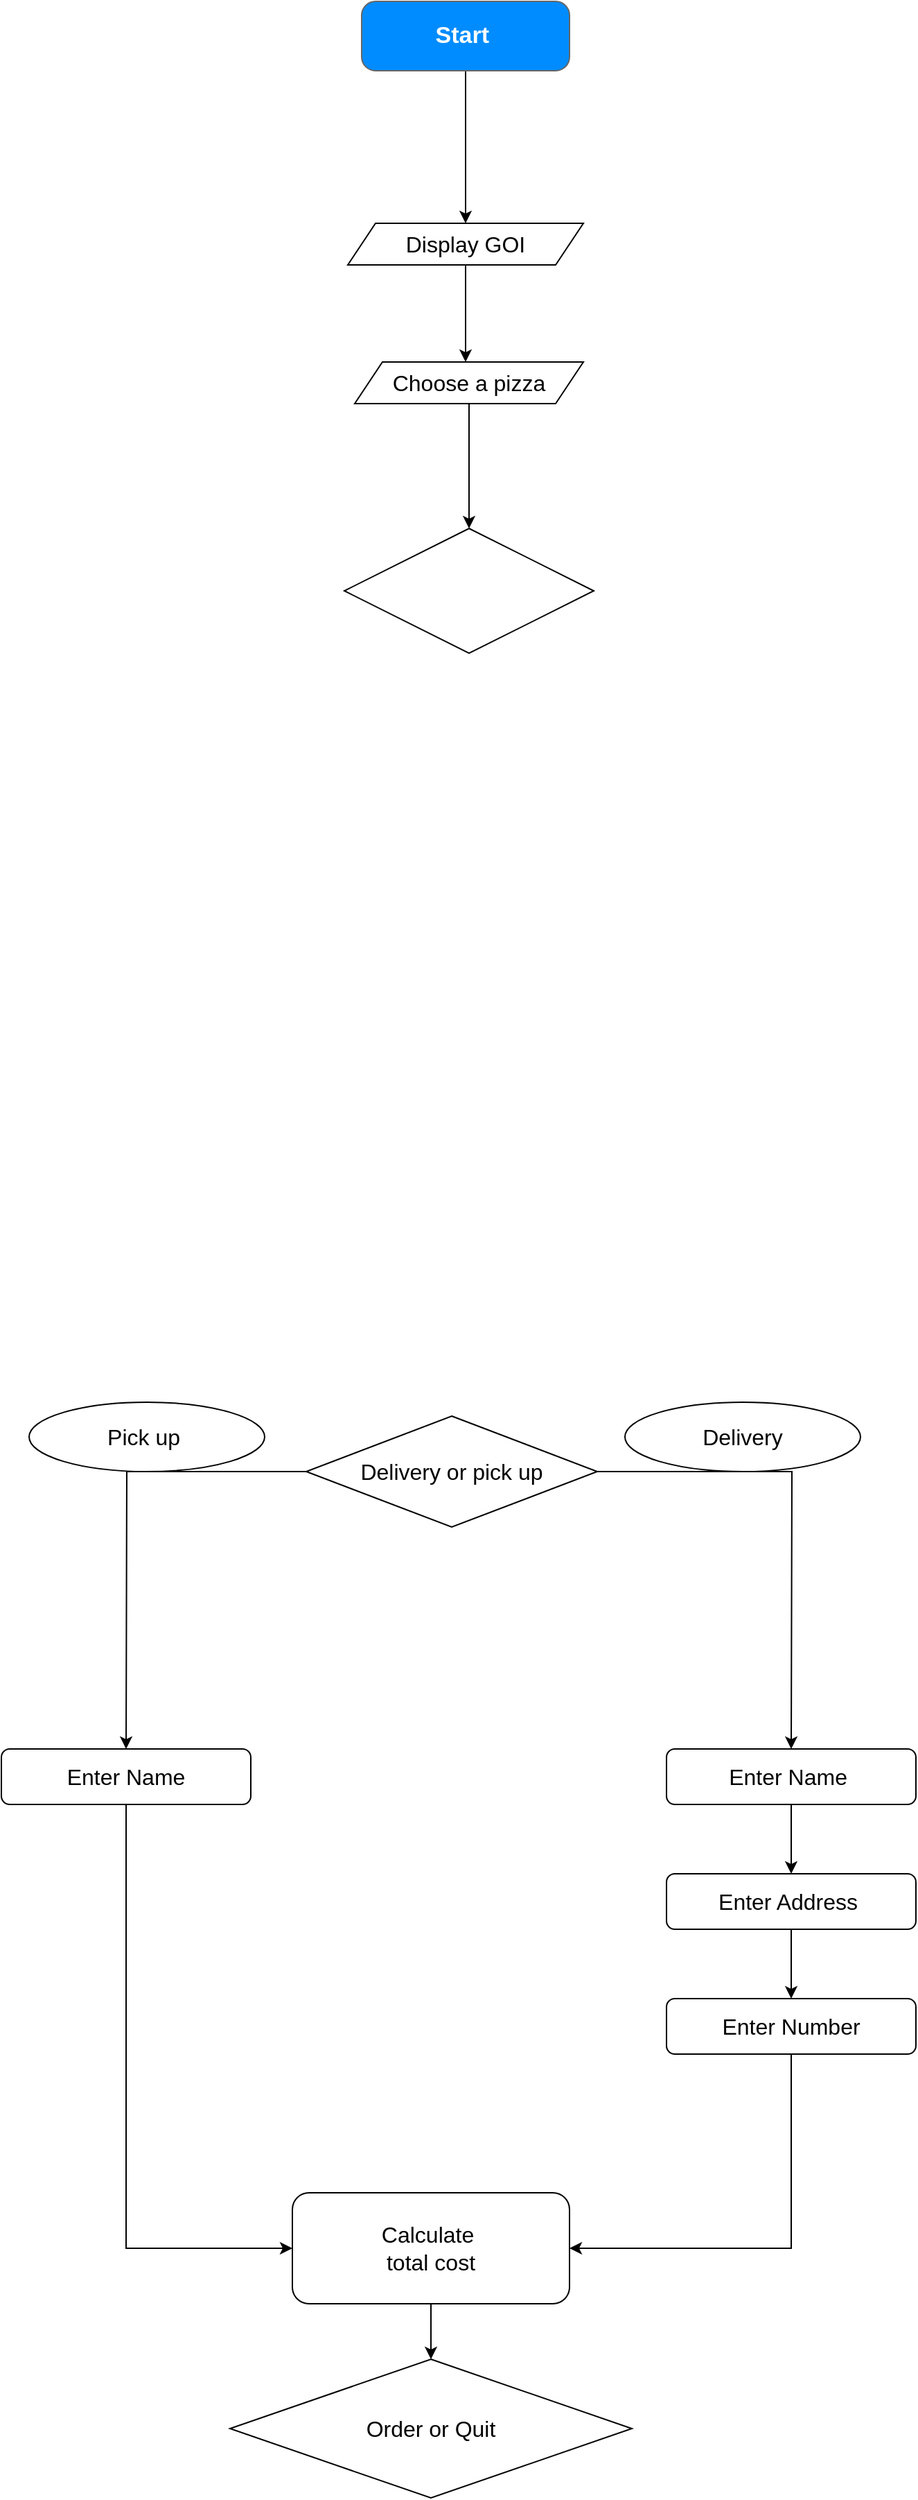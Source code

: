 <mxfile version="17.4.0" type="github">
  <diagram id="C5RBs43oDa-KdzZeNtuy" name="Page-1">
    <mxGraphModel dx="1422" dy="1963" grid="1" gridSize="10" guides="1" tooltips="1" connect="1" arrows="1" fold="1" page="1" pageScale="1" pageWidth="827" pageHeight="1169" math="0" shadow="0">
      <root>
        <mxCell id="WIyWlLk6GJQsqaUBKTNV-0" />
        <mxCell id="WIyWlLk6GJQsqaUBKTNV-1" parent="WIyWlLk6GJQsqaUBKTNV-0" />
        <mxCell id="YKr19mY_XvcK3ofGVFLp-1" style="edgeStyle=orthogonalEdgeStyle;rounded=0;orthogonalLoop=1;jettySize=auto;html=1;fontSize=16;" parent="WIyWlLk6GJQsqaUBKTNV-1" source="YKr19mY_XvcK3ofGVFLp-0" edge="1">
          <mxGeometry relative="1" as="geometry">
            <mxPoint x="640" y="280" as="targetPoint" />
          </mxGeometry>
        </mxCell>
        <mxCell id="YKr19mY_XvcK3ofGVFLp-3" style="edgeStyle=orthogonalEdgeStyle;rounded=0;orthogonalLoop=1;jettySize=auto;html=1;fontSize=16;" parent="WIyWlLk6GJQsqaUBKTNV-1" source="YKr19mY_XvcK3ofGVFLp-0" edge="1">
          <mxGeometry relative="1" as="geometry">
            <mxPoint x="160" y="280" as="targetPoint" />
          </mxGeometry>
        </mxCell>
        <mxCell id="YKr19mY_XvcK3ofGVFLp-0" value="&lt;font style=&quot;font-size: 16px&quot;&gt;Delivery or pick up&lt;/font&gt;" style="rhombus;whiteSpace=wrap;html=1;" parent="WIyWlLk6GJQsqaUBKTNV-1" vertex="1">
          <mxGeometry x="290" y="40" width="210" height="80" as="geometry" />
        </mxCell>
        <mxCell id="YKr19mY_XvcK3ofGVFLp-2" value="Delivery" style="ellipse;whiteSpace=wrap;html=1;fontSize=16;" parent="WIyWlLk6GJQsqaUBKTNV-1" vertex="1">
          <mxGeometry x="520" y="30" width="170" height="50" as="geometry" />
        </mxCell>
        <mxCell id="YKr19mY_XvcK3ofGVFLp-4" value="Pick up&amp;nbsp;" style="ellipse;whiteSpace=wrap;html=1;fontSize=16;" parent="WIyWlLk6GJQsqaUBKTNV-1" vertex="1">
          <mxGeometry x="90" y="30" width="170" height="50" as="geometry" />
        </mxCell>
        <mxCell id="YKr19mY_XvcK3ofGVFLp-19" style="edgeStyle=orthogonalEdgeStyle;rounded=0;orthogonalLoop=1;jettySize=auto;html=1;exitX=0.5;exitY=1;exitDx=0;exitDy=0;entryX=0;entryY=0.5;entryDx=0;entryDy=0;fontSize=16;" parent="WIyWlLk6GJQsqaUBKTNV-1" source="YKr19mY_XvcK3ofGVFLp-5" target="YKr19mY_XvcK3ofGVFLp-13" edge="1">
          <mxGeometry relative="1" as="geometry" />
        </mxCell>
        <mxCell id="YKr19mY_XvcK3ofGVFLp-5" value="Enter Name" style="rounded=1;whiteSpace=wrap;html=1;fontSize=16;" parent="WIyWlLk6GJQsqaUBKTNV-1" vertex="1">
          <mxGeometry x="70" y="280" width="180" height="40" as="geometry" />
        </mxCell>
        <mxCell id="YKr19mY_XvcK3ofGVFLp-7" style="edgeStyle=orthogonalEdgeStyle;rounded=0;orthogonalLoop=1;jettySize=auto;html=1;fontSize=16;" parent="WIyWlLk6GJQsqaUBKTNV-1" source="YKr19mY_XvcK3ofGVFLp-6" edge="1">
          <mxGeometry relative="1" as="geometry">
            <mxPoint x="640" y="370" as="targetPoint" />
          </mxGeometry>
        </mxCell>
        <mxCell id="YKr19mY_XvcK3ofGVFLp-6" value="Enter Name&amp;nbsp;" style="rounded=1;whiteSpace=wrap;html=1;fontSize=16;" parent="WIyWlLk6GJQsqaUBKTNV-1" vertex="1">
          <mxGeometry x="550" y="280" width="180" height="40" as="geometry" />
        </mxCell>
        <mxCell id="YKr19mY_XvcK3ofGVFLp-9" style="edgeStyle=orthogonalEdgeStyle;rounded=0;orthogonalLoop=1;jettySize=auto;html=1;fontSize=16;" parent="WIyWlLk6GJQsqaUBKTNV-1" source="YKr19mY_XvcK3ofGVFLp-8" edge="1">
          <mxGeometry relative="1" as="geometry">
            <mxPoint x="640" y="460" as="targetPoint" />
          </mxGeometry>
        </mxCell>
        <mxCell id="YKr19mY_XvcK3ofGVFLp-8" value="Enter Address&amp;nbsp;" style="rounded=1;whiteSpace=wrap;html=1;fontSize=16;" parent="WIyWlLk6GJQsqaUBKTNV-1" vertex="1">
          <mxGeometry x="550" y="370" width="180" height="40" as="geometry" />
        </mxCell>
        <mxCell id="YKr19mY_XvcK3ofGVFLp-20" style="edgeStyle=orthogonalEdgeStyle;rounded=0;orthogonalLoop=1;jettySize=auto;html=1;fontSize=16;entryX=1;entryY=0.5;entryDx=0;entryDy=0;" parent="WIyWlLk6GJQsqaUBKTNV-1" source="YKr19mY_XvcK3ofGVFLp-10" target="YKr19mY_XvcK3ofGVFLp-13" edge="1">
          <mxGeometry relative="1" as="geometry">
            <mxPoint x="640" y="640" as="targetPoint" />
            <Array as="points">
              <mxPoint x="640" y="640" />
            </Array>
          </mxGeometry>
        </mxCell>
        <mxCell id="YKr19mY_XvcK3ofGVFLp-10" value="Enter Number" style="rounded=1;whiteSpace=wrap;html=1;fontSize=16;" parent="WIyWlLk6GJQsqaUBKTNV-1" vertex="1">
          <mxGeometry x="550" y="460" width="180" height="40" as="geometry" />
        </mxCell>
        <mxCell id="YKr19mY_XvcK3ofGVFLp-18" style="edgeStyle=orthogonalEdgeStyle;rounded=0;orthogonalLoop=1;jettySize=auto;html=1;entryX=0.5;entryY=0;entryDx=0;entryDy=0;fontSize=16;" parent="WIyWlLk6GJQsqaUBKTNV-1" source="YKr19mY_XvcK3ofGVFLp-13" target="YKr19mY_XvcK3ofGVFLp-16" edge="1">
          <mxGeometry relative="1" as="geometry" />
        </mxCell>
        <mxCell id="YKr19mY_XvcK3ofGVFLp-13" value="Calculate&amp;nbsp;&lt;br&gt;total cost" style="rounded=1;whiteSpace=wrap;html=1;fontSize=16;" parent="WIyWlLk6GJQsqaUBKTNV-1" vertex="1">
          <mxGeometry x="280" y="600" width="200" height="80" as="geometry" />
        </mxCell>
        <mxCell id="YKr19mY_XvcK3ofGVFLp-16" value="Order or&amp;nbsp;Quit" style="rhombus;whiteSpace=wrap;html=1;fontSize=16;" parent="WIyWlLk6GJQsqaUBKTNV-1" vertex="1">
          <mxGeometry x="235" y="720" width="290" height="100" as="geometry" />
        </mxCell>
        <mxCell id="YKr19mY_XvcK3ofGVFLp-23" style="edgeStyle=orthogonalEdgeStyle;rounded=0;orthogonalLoop=1;jettySize=auto;html=1;fontSize=16;" parent="WIyWlLk6GJQsqaUBKTNV-1" source="YKr19mY_XvcK3ofGVFLp-22" edge="1">
          <mxGeometry relative="1" as="geometry">
            <mxPoint x="405" y="-820" as="targetPoint" />
          </mxGeometry>
        </mxCell>
        <mxCell id="YKr19mY_XvcK3ofGVFLp-22" value="Start&amp;nbsp;" style="strokeWidth=1;shadow=0;dashed=0;align=center;html=1;shape=mxgraph.mockup.buttons.button;strokeColor=#666666;fontColor=#ffffff;mainText=;buttonStyle=round;fontSize=17;fontStyle=1;fillColor=#008cff;whiteSpace=wrap;" parent="WIyWlLk6GJQsqaUBKTNV-1" vertex="1">
          <mxGeometry x="330" y="-980" width="150" height="50" as="geometry" />
        </mxCell>
        <mxCell id="YKr19mY_XvcK3ofGVFLp-26" style="edgeStyle=orthogonalEdgeStyle;rounded=0;orthogonalLoop=1;jettySize=auto;html=1;fontSize=16;" parent="WIyWlLk6GJQsqaUBKTNV-1" source="YKr19mY_XvcK3ofGVFLp-24" edge="1">
          <mxGeometry relative="1" as="geometry">
            <mxPoint x="405" y="-720" as="targetPoint" />
          </mxGeometry>
        </mxCell>
        <mxCell id="YKr19mY_XvcK3ofGVFLp-24" value="Display GOI" style="shape=parallelogram;perimeter=parallelogramPerimeter;whiteSpace=wrap;html=1;fixedSize=1;fontSize=16;" parent="WIyWlLk6GJQsqaUBKTNV-1" vertex="1">
          <mxGeometry x="320" y="-820" width="170" height="30" as="geometry" />
        </mxCell>
        <mxCell id="YKr19mY_XvcK3ofGVFLp-30" style="edgeStyle=orthogonalEdgeStyle;rounded=0;orthogonalLoop=1;jettySize=auto;html=1;fontSize=16;strokeColor=#000000;" parent="WIyWlLk6GJQsqaUBKTNV-1" source="YKr19mY_XvcK3ofGVFLp-27" edge="1">
          <mxGeometry relative="1" as="geometry">
            <mxPoint x="407.5" y="-600" as="targetPoint" />
          </mxGeometry>
        </mxCell>
        <mxCell id="YKr19mY_XvcK3ofGVFLp-27" value="Choose a pizza" style="shape=parallelogram;perimeter=parallelogramPerimeter;whiteSpace=wrap;html=1;fixedSize=1;fontSize=16;" parent="WIyWlLk6GJQsqaUBKTNV-1" vertex="1">
          <mxGeometry x="325" y="-720" width="165" height="30" as="geometry" />
        </mxCell>
        <mxCell id="YKr19mY_XvcK3ofGVFLp-31" value="" style="rhombus;whiteSpace=wrap;html=1;fontSize=16;" parent="WIyWlLk6GJQsqaUBKTNV-1" vertex="1">
          <mxGeometry x="317.5" y="-600" width="180" height="90" as="geometry" />
        </mxCell>
      </root>
    </mxGraphModel>
  </diagram>
</mxfile>
